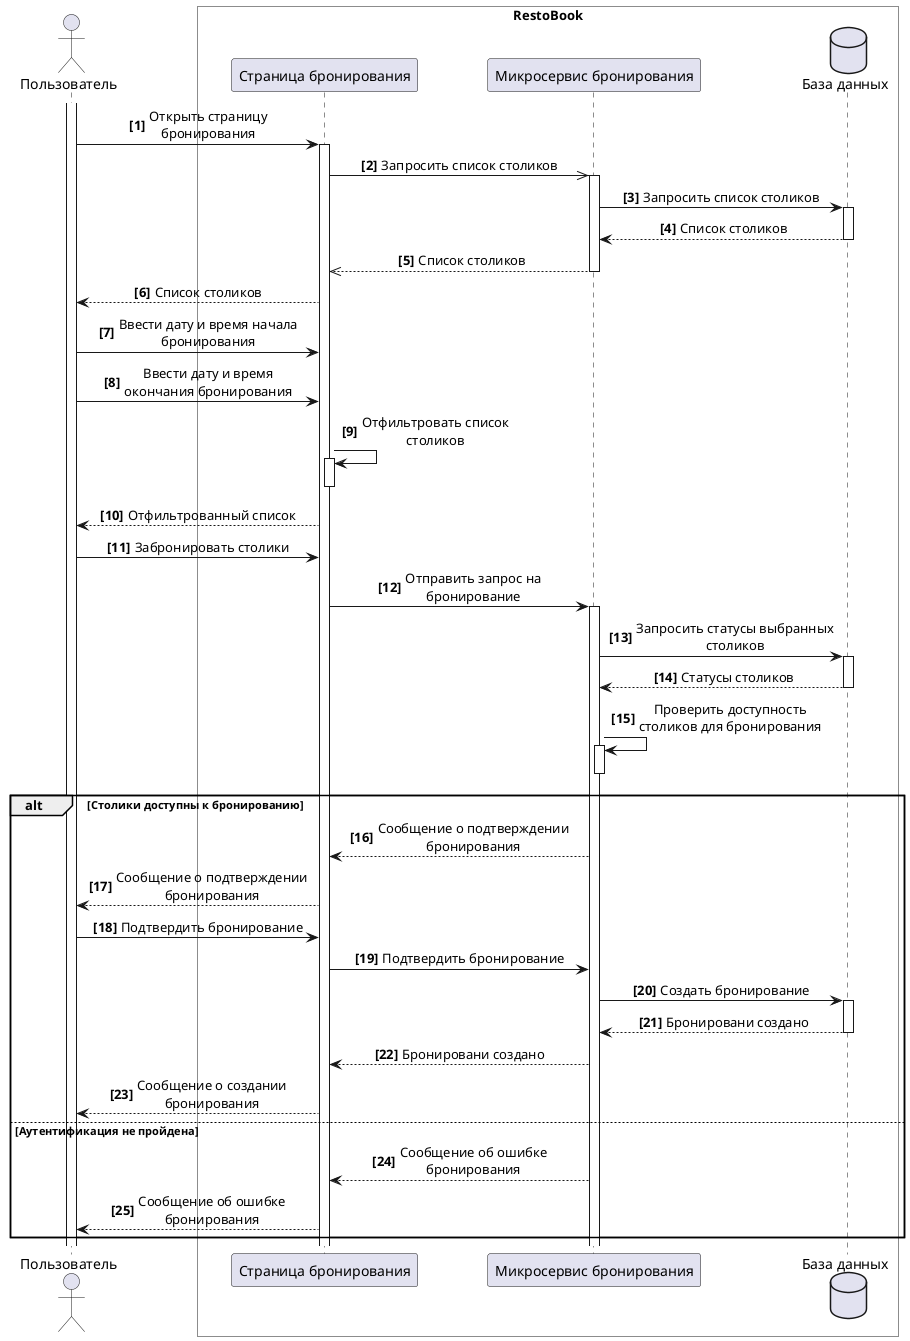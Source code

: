 @startuml

'hide footbox
skinparam {
    MaxMessageSize 200
}
skinparam sequence{
    ParticipantPadding 30
    MessageAlign center
}
autonumber "<b>[0]"

actor "Пользователь" as user
box "RestoBook" #transparent
    participant "Страница бронирования" as page
    participant "Микросервис бронирования" as service
    database "База данных" as db
    'participant "Приложение" as app
end box

user++
user -> page++: Открыть страницу бронирования
page ->> service++: Запросить список столиков
service -> db++: Запросить список столиков
db --> service--: Список столиков
service -->> page--: Список столиков
page --> user: Список столиков
user -> page: Ввести дату и время начала бронирования
user -> page: Ввести дату и время окончания бронирования
page -> page++: Отфильтровать список столиков
page--
page --> user: Отфильтрованный список
user -> page: Забронировать столики
page -> service++: Отправить запрос на бронирование
service -> db++: Запросить статусы выбранных столиков
db --> service--: Статусы столиков
service -> service++: Проверить доступность столиков для бронирования
service--

alt Столики доступны к бронированию
    service --> page: Сообщение о подтверждении бронирования
    page --> user: Сообщение о подтверждении бронирования
    user -> page: Подтвердить бронирование
    page -> service: Подтвердить бронирование
    service -> db++: Создать бронирование
    db --> service--: Бронировани создано
    service --> page: Бронировани создано
    page --> user: Сообщение о создании бронирования
else Аутентификация не пройдена
    service --> page: Сообщение об ошибке бронирования
    page --> user: Сообщение об ошибке бронирования
end
@enduml